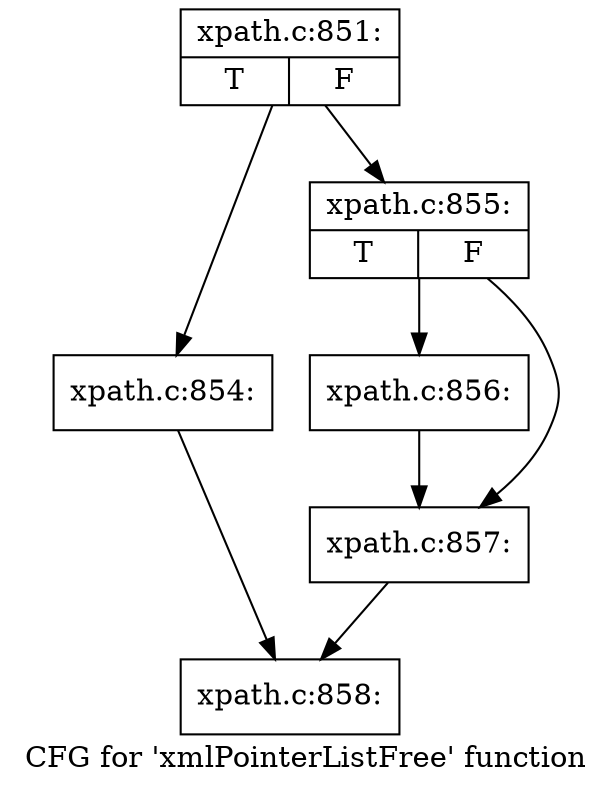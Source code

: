 digraph "CFG for 'xmlPointerListFree' function" {
	label="CFG for 'xmlPointerListFree' function";

	Node0x4d575c0 [shape=record,label="{xpath.c:851:|{<s0>T|<s1>F}}"];
	Node0x4d575c0 -> Node0x4d5ade0;
	Node0x4d575c0 -> Node0x4d5ae30;
	Node0x4d5ade0 [shape=record,label="{xpath.c:854:}"];
	Node0x4d5ade0 -> Node0x4d57810;
	Node0x4d5ae30 [shape=record,label="{xpath.c:855:|{<s0>T|<s1>F}}"];
	Node0x4d5ae30 -> Node0x4d5a820;
	Node0x4d5ae30 -> Node0x4d5a870;
	Node0x4d5a820 [shape=record,label="{xpath.c:856:}"];
	Node0x4d5a820 -> Node0x4d5a870;
	Node0x4d5a870 [shape=record,label="{xpath.c:857:}"];
	Node0x4d5a870 -> Node0x4d57810;
	Node0x4d57810 [shape=record,label="{xpath.c:858:}"];
}

